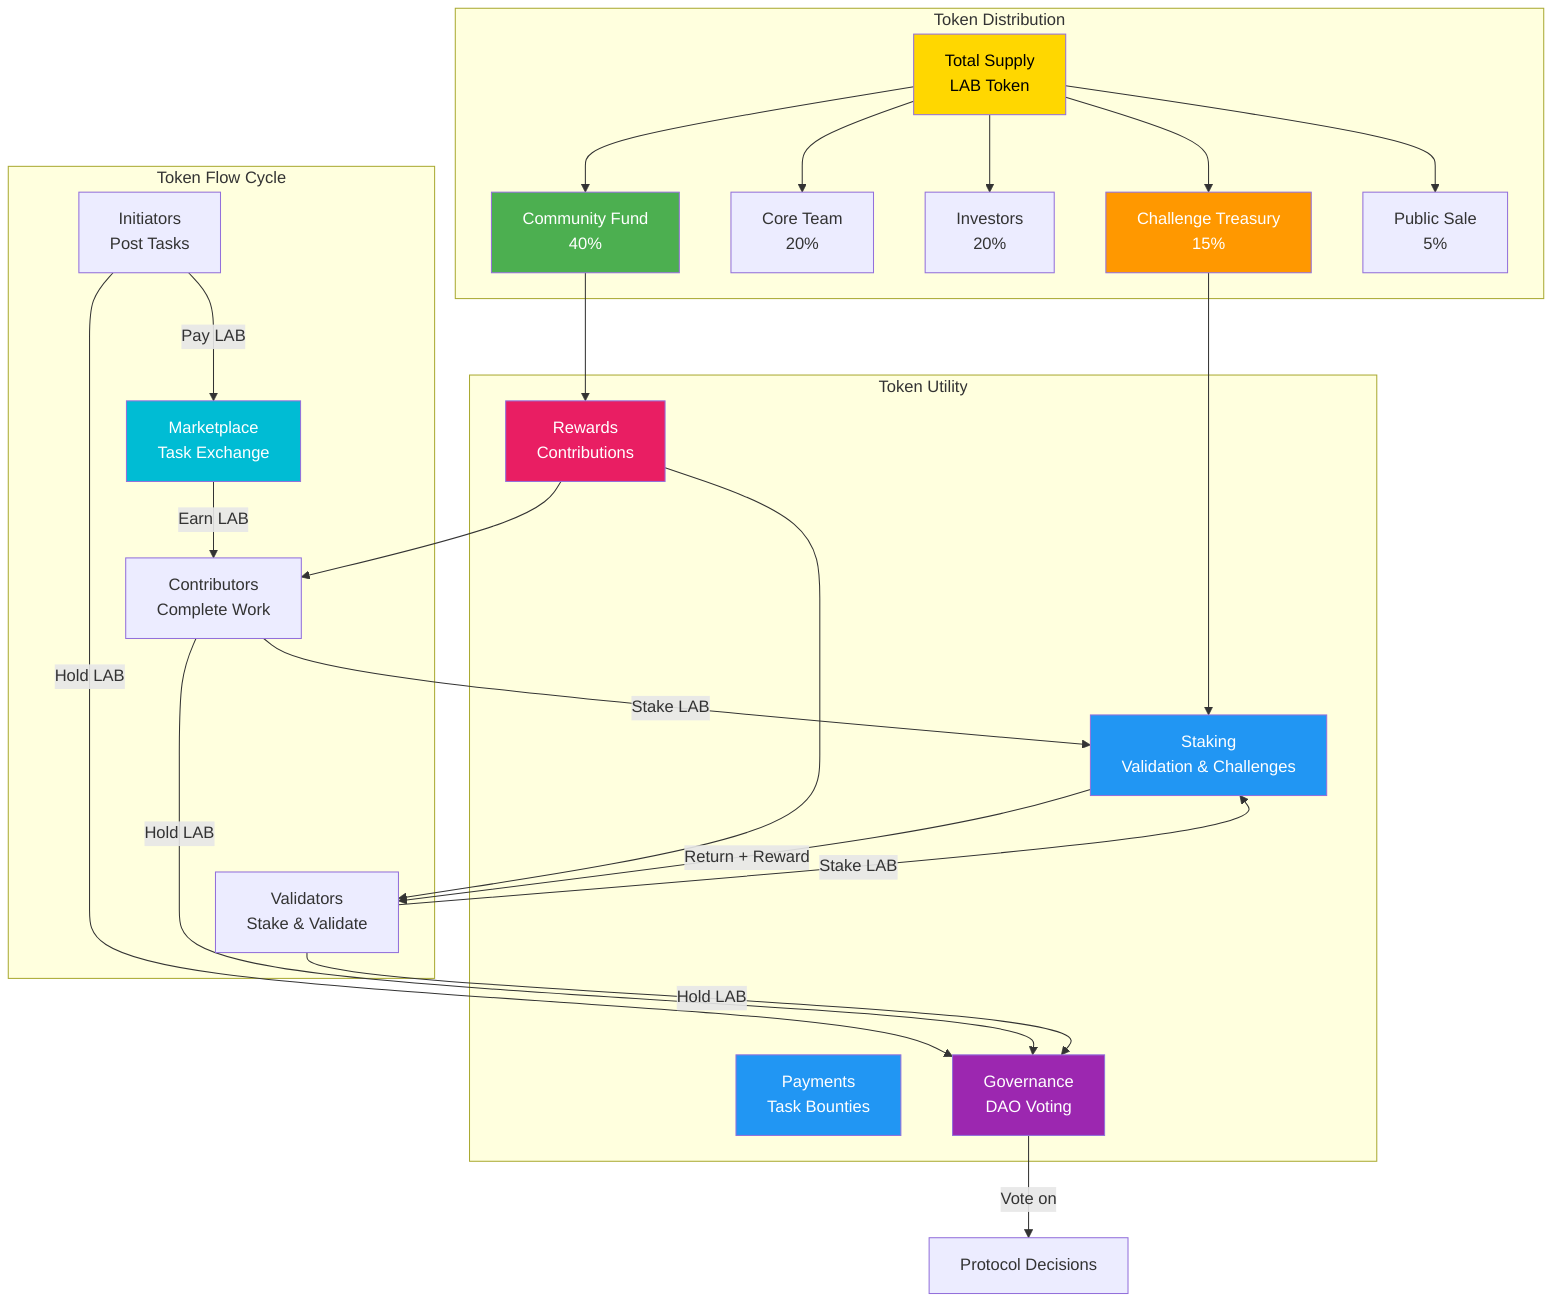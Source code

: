 graph TD
    subgraph "Token Distribution"
        TOTAL[Total Supply<br/>LAB Token]
        COMM[Community Fund<br/>40%]
        TEAM[Core Team<br/>20%]
        INV[Investors<br/>20%]
        TREAS[Challenge Treasury<br/>15%]
        PUBLIC[Public Sale<br/>5%]
    end
    
    subgraph "Token Utility"
        STAKE[Staking<br/>Validation & Challenges]
        PAY[Payments<br/>Task Bounties]
        GOV[Governance<br/>DAO Voting]
        REWARD[Rewards<br/>Contributions]
    end
    
    subgraph "Token Flow Cycle"
        INIT[Initiators<br/>Post Tasks]
        CONTRIB[Contributors<br/>Complete Work]
        VALID[Validators<br/>Stake & Validate]
        MARKET[Marketplace<br/>Task Exchange]
    end
    
    TOTAL --> COMM
    TOTAL --> TEAM
    TOTAL --> INV
    TOTAL --> TREAS
    TOTAL --> PUBLIC
    
    COMM --> REWARD
    TREAS --> STAKE
    
    REWARD --> CONTRIB
    REWARD --> VALID
    
    INIT -->|Pay LAB| MARKET
    MARKET -->|Earn LAB| CONTRIB
    CONTRIB -->|Stake LAB| STAKE
    VALID -->|Stake LAB| STAKE
    STAKE -->|Return + Reward| VALID
    
    INIT -->|Hold LAB| GOV
    CONTRIB -->|Hold LAB| GOV
    VALID -->|Hold LAB| GOV
    
    GOV -->|Vote on| PROTOCOL[Protocol Decisions]
    
    style TOTAL fill:#ffd700,color:#000
    style COMM fill:#4caf50,color:#fff
    style TREAS fill:#ff9800,color:#fff
    style STAKE fill:#2196f3,color:#fff
    style PAY fill:#2196f3,color:#fff
    style GOV fill:#9c27b0,color:#fff
    style REWARD fill:#e91e63,color:#fff
    style MARKET fill:#00bcd4,color:#fff